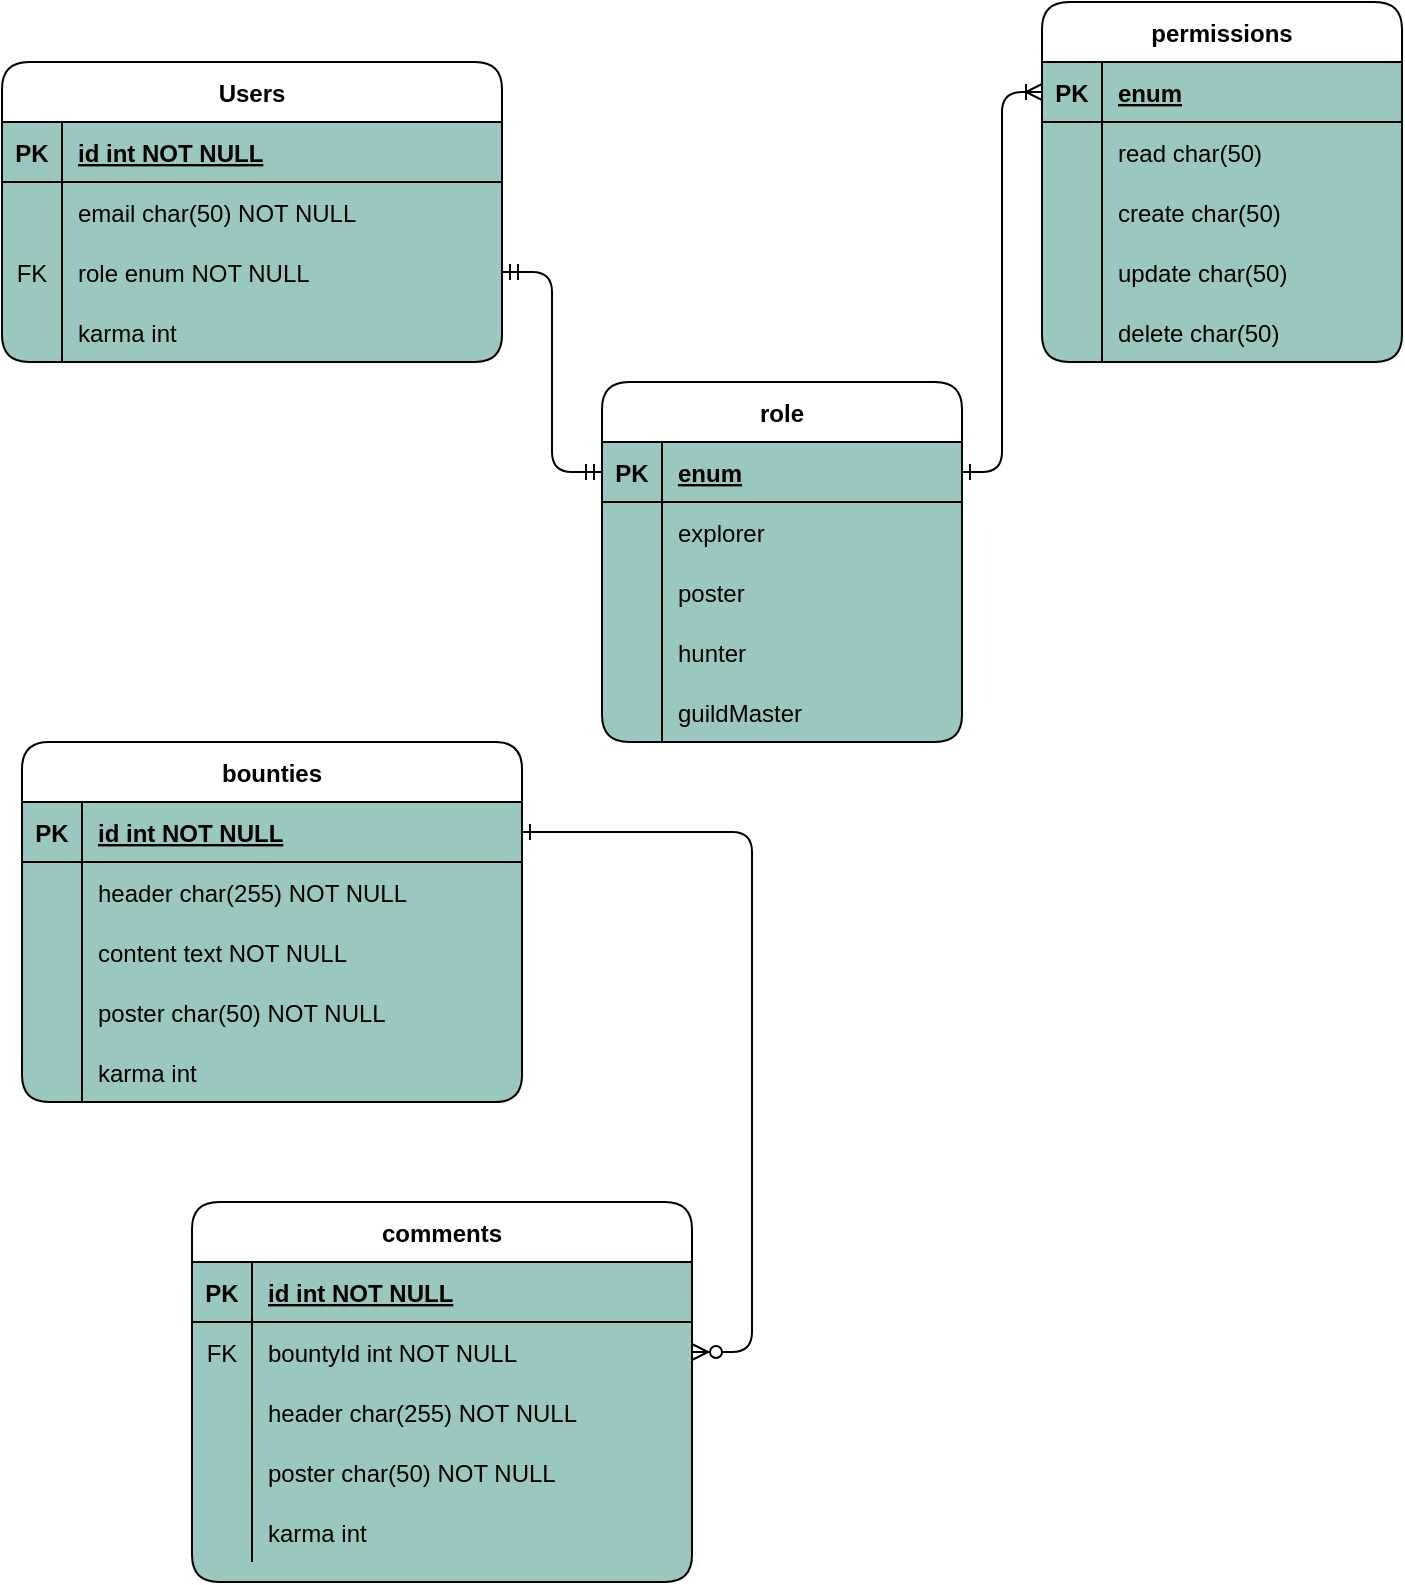 <mxfile version="14.9.8" type="github">
  <diagram id="R2lEEEUBdFMjLlhIrx00" name="Page-1">
    <mxGraphModel dx="1351" dy="877" grid="1" gridSize="10" guides="1" tooltips="1" connect="1" arrows="1" fold="1" page="1" pageScale="1" pageWidth="850" pageHeight="1100" math="0" shadow="0" extFonts="Permanent Marker^https://fonts.googleapis.com/css?family=Permanent+Marker">
      <root>
        <mxCell id="0" />
        <mxCell id="1" parent="0" />
        <mxCell id="C-vyLk0tnHw3VtMMgP7b-12" value="" style="edgeStyle=entityRelationEdgeStyle;endArrow=ERzeroToMany;startArrow=ERone;endFill=1;startFill=0;" parent="1" source="C-vyLk0tnHw3VtMMgP7b-3" target="C-vyLk0tnHw3VtMMgP7b-17" edge="1">
          <mxGeometry width="100" height="100" relative="1" as="geometry">
            <mxPoint x="25" y="430" as="sourcePoint" />
            <mxPoint x="85" y="455" as="targetPoint" />
          </mxGeometry>
        </mxCell>
        <mxCell id="C-vyLk0tnHw3VtMMgP7b-2" value="bounties" style="shape=table;startSize=30;container=1;collapsible=1;childLayout=tableLayout;fixedRows=1;rowLines=0;fontStyle=1;align=center;resizeLast=1;rounded=1;swimlaneFillColor=#9AC7BF;" parent="1" vertex="1">
          <mxGeometry x="90" y="470" width="250" height="180" as="geometry" />
        </mxCell>
        <mxCell id="C-vyLk0tnHw3VtMMgP7b-3" value="" style="shape=partialRectangle;collapsible=0;dropTarget=0;pointerEvents=0;fillColor=none;points=[[0,0.5],[1,0.5]];portConstraint=eastwest;top=0;left=0;right=0;bottom=1;" parent="C-vyLk0tnHw3VtMMgP7b-2" vertex="1">
          <mxGeometry y="30" width="250" height="30" as="geometry" />
        </mxCell>
        <mxCell id="C-vyLk0tnHw3VtMMgP7b-4" value="PK" style="shape=partialRectangle;overflow=hidden;connectable=0;fillColor=none;top=0;left=0;bottom=0;right=0;fontStyle=1;" parent="C-vyLk0tnHw3VtMMgP7b-3" vertex="1">
          <mxGeometry width="30" height="30" as="geometry" />
        </mxCell>
        <mxCell id="C-vyLk0tnHw3VtMMgP7b-5" value="id int NOT NULL " style="shape=partialRectangle;overflow=hidden;connectable=0;fillColor=none;top=0;left=0;bottom=0;right=0;align=left;spacingLeft=6;fontStyle=5;" parent="C-vyLk0tnHw3VtMMgP7b-3" vertex="1">
          <mxGeometry x="30" width="220" height="30" as="geometry" />
        </mxCell>
        <mxCell id="C-vyLk0tnHw3VtMMgP7b-6" value="" style="shape=partialRectangle;collapsible=0;dropTarget=0;pointerEvents=0;fillColor=none;points=[[0,0.5],[1,0.5]];portConstraint=eastwest;top=0;left=0;right=0;bottom=0;" parent="C-vyLk0tnHw3VtMMgP7b-2" vertex="1">
          <mxGeometry y="60" width="250" height="30" as="geometry" />
        </mxCell>
        <mxCell id="C-vyLk0tnHw3VtMMgP7b-7" value="" style="shape=partialRectangle;overflow=hidden;connectable=0;fillColor=none;top=0;left=0;bottom=0;right=0;" parent="C-vyLk0tnHw3VtMMgP7b-6" vertex="1">
          <mxGeometry width="30" height="30" as="geometry" />
        </mxCell>
        <mxCell id="C-vyLk0tnHw3VtMMgP7b-8" value="header char(255) NOT NULL" style="shape=partialRectangle;overflow=hidden;connectable=0;fillColor=none;top=0;left=0;bottom=0;right=0;align=left;spacingLeft=6;" parent="C-vyLk0tnHw3VtMMgP7b-6" vertex="1">
          <mxGeometry x="30" width="220" height="30" as="geometry" />
        </mxCell>
        <mxCell id="C-vyLk0tnHw3VtMMgP7b-9" value="" style="shape=partialRectangle;collapsible=0;dropTarget=0;pointerEvents=0;fillColor=none;points=[[0,0.5],[1,0.5]];portConstraint=eastwest;top=0;left=0;right=0;bottom=0;" parent="C-vyLk0tnHw3VtMMgP7b-2" vertex="1">
          <mxGeometry y="90" width="250" height="30" as="geometry" />
        </mxCell>
        <mxCell id="C-vyLk0tnHw3VtMMgP7b-10" value="" style="shape=partialRectangle;overflow=hidden;connectable=0;fillColor=none;top=0;left=0;bottom=0;right=0;" parent="C-vyLk0tnHw3VtMMgP7b-9" vertex="1">
          <mxGeometry width="30" height="30" as="geometry" />
        </mxCell>
        <mxCell id="C-vyLk0tnHw3VtMMgP7b-11" value="content text NOT NULL" style="shape=partialRectangle;overflow=hidden;connectable=0;fillColor=none;top=0;left=0;bottom=0;right=0;align=left;spacingLeft=6;" parent="C-vyLk0tnHw3VtMMgP7b-9" vertex="1">
          <mxGeometry x="30" width="220" height="30" as="geometry" />
        </mxCell>
        <mxCell id="sAjQlVF26Dp1cjjm421U-132" value="" style="shape=partialRectangle;collapsible=0;dropTarget=0;pointerEvents=0;fillColor=none;top=0;left=0;bottom=0;right=0;points=[[0,0.5],[1,0.5]];portConstraint=eastwest;rounded=1;glass=0;sketch=0;strokeWidth=2;" vertex="1" parent="C-vyLk0tnHw3VtMMgP7b-2">
          <mxGeometry y="120" width="250" height="30" as="geometry" />
        </mxCell>
        <mxCell id="sAjQlVF26Dp1cjjm421U-133" value="" style="shape=partialRectangle;connectable=0;fillColor=none;top=0;left=0;bottom=0;right=0;editable=1;overflow=hidden;" vertex="1" parent="sAjQlVF26Dp1cjjm421U-132">
          <mxGeometry width="30" height="30" as="geometry" />
        </mxCell>
        <mxCell id="sAjQlVF26Dp1cjjm421U-134" value="poster char(50) NOT NULL" style="shape=partialRectangle;connectable=0;fillColor=none;top=0;left=0;bottom=0;right=0;align=left;spacingLeft=6;overflow=hidden;" vertex="1" parent="sAjQlVF26Dp1cjjm421U-132">
          <mxGeometry x="30" width="220" height="30" as="geometry" />
        </mxCell>
        <mxCell id="sAjQlVF26Dp1cjjm421U-135" value="" style="shape=partialRectangle;collapsible=0;dropTarget=0;pointerEvents=0;fillColor=none;top=0;left=0;bottom=0;right=0;points=[[0,0.5],[1,0.5]];portConstraint=eastwest;rounded=1;glass=0;sketch=0;strokeWidth=2;" vertex="1" parent="C-vyLk0tnHw3VtMMgP7b-2">
          <mxGeometry y="150" width="250" height="30" as="geometry" />
        </mxCell>
        <mxCell id="sAjQlVF26Dp1cjjm421U-136" value="" style="shape=partialRectangle;connectable=0;fillColor=none;top=0;left=0;bottom=0;right=0;editable=1;overflow=hidden;" vertex="1" parent="sAjQlVF26Dp1cjjm421U-135">
          <mxGeometry width="30" height="30" as="geometry" />
        </mxCell>
        <mxCell id="sAjQlVF26Dp1cjjm421U-137" value="karma int" style="shape=partialRectangle;connectable=0;fillColor=none;top=0;left=0;bottom=0;right=0;align=left;spacingLeft=6;overflow=hidden;" vertex="1" parent="sAjQlVF26Dp1cjjm421U-135">
          <mxGeometry x="30" width="220" height="30" as="geometry" />
        </mxCell>
        <mxCell id="C-vyLk0tnHw3VtMMgP7b-13" value="comments" style="shape=table;startSize=30;container=1;collapsible=1;childLayout=tableLayout;fixedRows=1;rowLines=0;fontStyle=1;align=center;resizeLast=1;rounded=1;swimlaneFillColor=#9AC7BF;" parent="1" vertex="1">
          <mxGeometry x="175" y="700" width="250" height="190" as="geometry" />
        </mxCell>
        <mxCell id="C-vyLk0tnHw3VtMMgP7b-14" value="" style="shape=partialRectangle;collapsible=0;dropTarget=0;pointerEvents=0;fillColor=none;points=[[0,0.5],[1,0.5]];portConstraint=eastwest;top=0;left=0;right=0;bottom=1;" parent="C-vyLk0tnHw3VtMMgP7b-13" vertex="1">
          <mxGeometry y="30" width="250" height="30" as="geometry" />
        </mxCell>
        <mxCell id="C-vyLk0tnHw3VtMMgP7b-15" value="PK" style="shape=partialRectangle;overflow=hidden;connectable=0;fillColor=none;top=0;left=0;bottom=0;right=0;fontStyle=1;" parent="C-vyLk0tnHw3VtMMgP7b-14" vertex="1">
          <mxGeometry width="30" height="30" as="geometry" />
        </mxCell>
        <mxCell id="C-vyLk0tnHw3VtMMgP7b-16" value="id int NOT NULL " style="shape=partialRectangle;overflow=hidden;connectable=0;fillColor=none;top=0;left=0;bottom=0;right=0;align=left;spacingLeft=6;fontStyle=5;" parent="C-vyLk0tnHw3VtMMgP7b-14" vertex="1">
          <mxGeometry x="30" width="220" height="30" as="geometry" />
        </mxCell>
        <mxCell id="C-vyLk0tnHw3VtMMgP7b-17" value="" style="shape=partialRectangle;collapsible=0;dropTarget=0;pointerEvents=0;fillColor=none;points=[[0,0.5],[1,0.5]];portConstraint=eastwest;top=0;left=0;right=0;bottom=0;" parent="C-vyLk0tnHw3VtMMgP7b-13" vertex="1">
          <mxGeometry y="60" width="250" height="30" as="geometry" />
        </mxCell>
        <mxCell id="C-vyLk0tnHw3VtMMgP7b-18" value="FK" style="shape=partialRectangle;overflow=hidden;connectable=0;fillColor=none;top=0;left=0;bottom=0;right=0;" parent="C-vyLk0tnHw3VtMMgP7b-17" vertex="1">
          <mxGeometry width="30" height="30" as="geometry" />
        </mxCell>
        <mxCell id="C-vyLk0tnHw3VtMMgP7b-19" value="bountyId int NOT NULL" style="shape=partialRectangle;overflow=hidden;connectable=0;fillColor=none;top=0;left=0;bottom=0;right=0;align=left;spacingLeft=6;" parent="C-vyLk0tnHw3VtMMgP7b-17" vertex="1">
          <mxGeometry x="30" width="220" height="30" as="geometry" />
        </mxCell>
        <mxCell id="C-vyLk0tnHw3VtMMgP7b-20" value="" style="shape=partialRectangle;collapsible=0;dropTarget=0;pointerEvents=0;fillColor=none;points=[[0,0.5],[1,0.5]];portConstraint=eastwest;top=0;left=0;right=0;bottom=0;" parent="C-vyLk0tnHw3VtMMgP7b-13" vertex="1">
          <mxGeometry y="90" width="250" height="30" as="geometry" />
        </mxCell>
        <mxCell id="C-vyLk0tnHw3VtMMgP7b-21" value="" style="shape=partialRectangle;overflow=hidden;connectable=0;fillColor=none;top=0;left=0;bottom=0;right=0;" parent="C-vyLk0tnHw3VtMMgP7b-20" vertex="1">
          <mxGeometry width="30" height="30" as="geometry" />
        </mxCell>
        <mxCell id="C-vyLk0tnHw3VtMMgP7b-22" value="header char(255) NOT NULL" style="shape=partialRectangle;overflow=hidden;connectable=0;fillColor=none;top=0;left=0;bottom=0;right=0;align=left;spacingLeft=6;" parent="C-vyLk0tnHw3VtMMgP7b-20" vertex="1">
          <mxGeometry x="30" width="220" height="30" as="geometry" />
        </mxCell>
        <mxCell id="sAjQlVF26Dp1cjjm421U-138" value="" style="shape=partialRectangle;collapsible=0;dropTarget=0;pointerEvents=0;fillColor=none;top=0;left=0;bottom=0;right=0;points=[[0,0.5],[1,0.5]];portConstraint=eastwest;rounded=1;glass=0;sketch=0;strokeWidth=2;" vertex="1" parent="C-vyLk0tnHw3VtMMgP7b-13">
          <mxGeometry y="120" width="250" height="30" as="geometry" />
        </mxCell>
        <mxCell id="sAjQlVF26Dp1cjjm421U-139" value="" style="shape=partialRectangle;connectable=0;fillColor=none;top=0;left=0;bottom=0;right=0;editable=1;overflow=hidden;" vertex="1" parent="sAjQlVF26Dp1cjjm421U-138">
          <mxGeometry width="30" height="30" as="geometry" />
        </mxCell>
        <mxCell id="sAjQlVF26Dp1cjjm421U-140" value="poster char(50) NOT NULL" style="shape=partialRectangle;connectable=0;fillColor=none;top=0;left=0;bottom=0;right=0;align=left;spacingLeft=6;overflow=hidden;" vertex="1" parent="sAjQlVF26Dp1cjjm421U-138">
          <mxGeometry x="30" width="220" height="30" as="geometry" />
        </mxCell>
        <mxCell id="sAjQlVF26Dp1cjjm421U-141" value="" style="shape=partialRectangle;collapsible=0;dropTarget=0;pointerEvents=0;fillColor=none;top=0;left=0;bottom=0;right=0;points=[[0,0.5],[1,0.5]];portConstraint=eastwest;rounded=1;glass=0;sketch=0;strokeWidth=2;" vertex="1" parent="C-vyLk0tnHw3VtMMgP7b-13">
          <mxGeometry y="150" width="250" height="30" as="geometry" />
        </mxCell>
        <mxCell id="sAjQlVF26Dp1cjjm421U-142" value="" style="shape=partialRectangle;connectable=0;fillColor=none;top=0;left=0;bottom=0;right=0;editable=1;overflow=hidden;" vertex="1" parent="sAjQlVF26Dp1cjjm421U-141">
          <mxGeometry width="30" height="30" as="geometry" />
        </mxCell>
        <mxCell id="sAjQlVF26Dp1cjjm421U-143" value="karma int" style="shape=partialRectangle;connectable=0;fillColor=none;top=0;left=0;bottom=0;right=0;align=left;spacingLeft=6;overflow=hidden;" vertex="1" parent="sAjQlVF26Dp1cjjm421U-141">
          <mxGeometry x="30" width="220" height="30" as="geometry" />
        </mxCell>
        <mxCell id="C-vyLk0tnHw3VtMMgP7b-23" value="Users" style="shape=table;startSize=30;container=1;collapsible=1;childLayout=tableLayout;fixedRows=1;rowLines=0;fontStyle=1;align=center;resizeLast=1;rounded=1;swimlaneFillColor=#9AC7BF;" parent="1" vertex="1">
          <mxGeometry x="80" y="130" width="250" height="150" as="geometry" />
        </mxCell>
        <mxCell id="C-vyLk0tnHw3VtMMgP7b-24" value="" style="shape=partialRectangle;collapsible=0;dropTarget=0;pointerEvents=0;fillColor=none;points=[[0,0.5],[1,0.5]];portConstraint=eastwest;top=0;left=0;right=0;bottom=1;" parent="C-vyLk0tnHw3VtMMgP7b-23" vertex="1">
          <mxGeometry y="30" width="250" height="30" as="geometry" />
        </mxCell>
        <mxCell id="C-vyLk0tnHw3VtMMgP7b-25" value="PK" style="shape=partialRectangle;overflow=hidden;connectable=0;fillColor=none;top=0;left=0;bottom=0;right=0;fontStyle=1;" parent="C-vyLk0tnHw3VtMMgP7b-24" vertex="1">
          <mxGeometry width="30" height="30" as="geometry" />
        </mxCell>
        <mxCell id="C-vyLk0tnHw3VtMMgP7b-26" value="id int NOT NULL " style="shape=partialRectangle;overflow=hidden;connectable=0;fillColor=none;top=0;left=0;bottom=0;right=0;align=left;spacingLeft=6;fontStyle=5;" parent="C-vyLk0tnHw3VtMMgP7b-24" vertex="1">
          <mxGeometry x="30" width="220" height="30" as="geometry" />
        </mxCell>
        <mxCell id="C-vyLk0tnHw3VtMMgP7b-27" value="" style="shape=partialRectangle;collapsible=0;dropTarget=0;pointerEvents=0;fillColor=none;points=[[0,0.5],[1,0.5]];portConstraint=eastwest;top=0;left=0;right=0;bottom=0;" parent="C-vyLk0tnHw3VtMMgP7b-23" vertex="1">
          <mxGeometry y="60" width="250" height="30" as="geometry" />
        </mxCell>
        <mxCell id="C-vyLk0tnHw3VtMMgP7b-28" value="" style="shape=partialRectangle;overflow=hidden;connectable=0;fillColor=none;top=0;left=0;bottom=0;right=0;" parent="C-vyLk0tnHw3VtMMgP7b-27" vertex="1">
          <mxGeometry width="30" height="30" as="geometry" />
        </mxCell>
        <mxCell id="C-vyLk0tnHw3VtMMgP7b-29" value="email char(50) NOT NULL" style="shape=partialRectangle;overflow=hidden;connectable=0;fillColor=none;top=0;left=0;bottom=0;right=0;align=left;spacingLeft=6;" parent="C-vyLk0tnHw3VtMMgP7b-27" vertex="1">
          <mxGeometry x="30" width="220" height="30" as="geometry" />
        </mxCell>
        <mxCell id="sAjQlVF26Dp1cjjm421U-56" value="" style="shape=partialRectangle;collapsible=0;dropTarget=0;pointerEvents=0;fillColor=none;top=0;left=0;bottom=0;right=0;points=[[0,0.5],[1,0.5]];portConstraint=eastwest;rounded=1;glass=0;sketch=0;" vertex="1" parent="C-vyLk0tnHw3VtMMgP7b-23">
          <mxGeometry y="90" width="250" height="30" as="geometry" />
        </mxCell>
        <mxCell id="sAjQlVF26Dp1cjjm421U-57" value="FK" style="shape=partialRectangle;connectable=0;fillColor=none;top=0;left=0;bottom=0;right=0;fontStyle=0;overflow=hidden;" vertex="1" parent="sAjQlVF26Dp1cjjm421U-56">
          <mxGeometry width="30" height="30" as="geometry" />
        </mxCell>
        <mxCell id="sAjQlVF26Dp1cjjm421U-58" value="role enum NOT NULL" style="shape=partialRectangle;connectable=0;fillColor=none;top=0;left=0;bottom=0;right=0;align=left;spacingLeft=6;fontStyle=0;overflow=hidden;" vertex="1" parent="sAjQlVF26Dp1cjjm421U-56">
          <mxGeometry x="30" width="220" height="30" as="geometry" />
        </mxCell>
        <mxCell id="sAjQlVF26Dp1cjjm421U-126" value="" style="shape=partialRectangle;collapsible=0;dropTarget=0;pointerEvents=0;fillColor=none;top=0;left=0;bottom=0;right=0;points=[[0,0.5],[1,0.5]];portConstraint=eastwest;rounded=1;glass=0;sketch=0;strokeWidth=2;" vertex="1" parent="C-vyLk0tnHw3VtMMgP7b-23">
          <mxGeometry y="120" width="250" height="30" as="geometry" />
        </mxCell>
        <mxCell id="sAjQlVF26Dp1cjjm421U-127" value="" style="shape=partialRectangle;connectable=0;fillColor=none;top=0;left=0;bottom=0;right=0;editable=1;overflow=hidden;" vertex="1" parent="sAjQlVF26Dp1cjjm421U-126">
          <mxGeometry width="30" height="30" as="geometry" />
        </mxCell>
        <mxCell id="sAjQlVF26Dp1cjjm421U-128" value="karma int" style="shape=partialRectangle;connectable=0;fillColor=none;top=0;left=0;bottom=0;right=0;align=left;spacingLeft=6;overflow=hidden;" vertex="1" parent="sAjQlVF26Dp1cjjm421U-126">
          <mxGeometry x="30" width="220" height="30" as="geometry" />
        </mxCell>
        <mxCell id="sAjQlVF26Dp1cjjm421U-43" value="role" style="shape=table;startSize=30;container=1;collapsible=1;childLayout=tableLayout;fixedRows=1;rowLines=0;fontStyle=1;align=center;resizeLast=1;rounded=1;glass=0;sketch=0;swimlaneFillColor=#9AC7BF;" vertex="1" parent="1">
          <mxGeometry x="380" y="290" width="180" height="180" as="geometry" />
        </mxCell>
        <mxCell id="sAjQlVF26Dp1cjjm421U-44" value="" style="shape=partialRectangle;collapsible=0;dropTarget=0;pointerEvents=0;fillColor=none;top=0;left=0;bottom=1;right=0;points=[[0,0.5],[1,0.5]];portConstraint=eastwest;" vertex="1" parent="sAjQlVF26Dp1cjjm421U-43">
          <mxGeometry y="30" width="180" height="30" as="geometry" />
        </mxCell>
        <mxCell id="sAjQlVF26Dp1cjjm421U-45" value="PK" style="shape=partialRectangle;connectable=0;fillColor=none;top=0;left=0;bottom=0;right=0;fontStyle=1;overflow=hidden;" vertex="1" parent="sAjQlVF26Dp1cjjm421U-44">
          <mxGeometry width="30" height="30" as="geometry" />
        </mxCell>
        <mxCell id="sAjQlVF26Dp1cjjm421U-46" value="enum" style="shape=partialRectangle;connectable=0;fillColor=none;top=0;left=0;bottom=0;right=0;align=left;spacingLeft=6;fontStyle=5;overflow=hidden;" vertex="1" parent="sAjQlVF26Dp1cjjm421U-44">
          <mxGeometry x="30" width="150" height="30" as="geometry" />
        </mxCell>
        <mxCell id="sAjQlVF26Dp1cjjm421U-47" value="" style="shape=partialRectangle;collapsible=0;dropTarget=0;pointerEvents=0;fillColor=none;top=0;left=0;bottom=0;right=0;points=[[0,0.5],[1,0.5]];portConstraint=eastwest;" vertex="1" parent="sAjQlVF26Dp1cjjm421U-43">
          <mxGeometry y="60" width="180" height="30" as="geometry" />
        </mxCell>
        <mxCell id="sAjQlVF26Dp1cjjm421U-48" value="" style="shape=partialRectangle;connectable=0;fillColor=none;top=0;left=0;bottom=0;right=0;editable=1;overflow=hidden;" vertex="1" parent="sAjQlVF26Dp1cjjm421U-47">
          <mxGeometry width="30" height="30" as="geometry" />
        </mxCell>
        <mxCell id="sAjQlVF26Dp1cjjm421U-49" value="explorer" style="shape=partialRectangle;connectable=0;fillColor=none;top=0;left=0;bottom=0;right=0;align=left;spacingLeft=6;overflow=hidden;" vertex="1" parent="sAjQlVF26Dp1cjjm421U-47">
          <mxGeometry x="30" width="150" height="30" as="geometry" />
        </mxCell>
        <mxCell id="sAjQlVF26Dp1cjjm421U-50" value="" style="shape=partialRectangle;collapsible=0;dropTarget=0;pointerEvents=0;fillColor=none;top=0;left=0;bottom=0;right=0;points=[[0,0.5],[1,0.5]];portConstraint=eastwest;" vertex="1" parent="sAjQlVF26Dp1cjjm421U-43">
          <mxGeometry y="90" width="180" height="30" as="geometry" />
        </mxCell>
        <mxCell id="sAjQlVF26Dp1cjjm421U-51" value="" style="shape=partialRectangle;connectable=0;fillColor=none;top=0;left=0;bottom=0;right=0;editable=1;overflow=hidden;" vertex="1" parent="sAjQlVF26Dp1cjjm421U-50">
          <mxGeometry width="30" height="30" as="geometry" />
        </mxCell>
        <mxCell id="sAjQlVF26Dp1cjjm421U-52" value="poster" style="shape=partialRectangle;connectable=0;fillColor=none;top=0;left=0;bottom=0;right=0;align=left;spacingLeft=6;overflow=hidden;" vertex="1" parent="sAjQlVF26Dp1cjjm421U-50">
          <mxGeometry x="30" width="150" height="30" as="geometry" />
        </mxCell>
        <mxCell id="sAjQlVF26Dp1cjjm421U-53" value="" style="shape=partialRectangle;collapsible=0;dropTarget=0;pointerEvents=0;fillColor=none;top=0;left=0;bottom=0;right=0;points=[[0,0.5],[1,0.5]];portConstraint=eastwest;" vertex="1" parent="sAjQlVF26Dp1cjjm421U-43">
          <mxGeometry y="120" width="180" height="30" as="geometry" />
        </mxCell>
        <mxCell id="sAjQlVF26Dp1cjjm421U-54" value="" style="shape=partialRectangle;connectable=0;fillColor=none;top=0;left=0;bottom=0;right=0;editable=1;overflow=hidden;" vertex="1" parent="sAjQlVF26Dp1cjjm421U-53">
          <mxGeometry width="30" height="30" as="geometry" />
        </mxCell>
        <mxCell id="sAjQlVF26Dp1cjjm421U-55" value="hunter" style="shape=partialRectangle;connectable=0;fillColor=none;top=0;left=0;bottom=0;right=0;align=left;spacingLeft=6;overflow=hidden;" vertex="1" parent="sAjQlVF26Dp1cjjm421U-53">
          <mxGeometry x="30" width="150" height="30" as="geometry" />
        </mxCell>
        <mxCell id="sAjQlVF26Dp1cjjm421U-60" value="" style="shape=partialRectangle;collapsible=0;dropTarget=0;pointerEvents=0;fillColor=none;top=0;left=0;bottom=0;right=0;points=[[0,0.5],[1,0.5]];portConstraint=eastwest;rounded=1;glass=0;sketch=0;" vertex="1" parent="sAjQlVF26Dp1cjjm421U-43">
          <mxGeometry y="150" width="180" height="30" as="geometry" />
        </mxCell>
        <mxCell id="sAjQlVF26Dp1cjjm421U-61" value="" style="shape=partialRectangle;connectable=0;fillColor=none;top=0;left=0;bottom=0;right=0;editable=1;overflow=hidden;" vertex="1" parent="sAjQlVF26Dp1cjjm421U-60">
          <mxGeometry width="30" height="30" as="geometry" />
        </mxCell>
        <mxCell id="sAjQlVF26Dp1cjjm421U-62" value="guildMaster" style="shape=partialRectangle;connectable=0;fillColor=none;top=0;left=0;bottom=0;right=0;align=left;spacingLeft=6;overflow=hidden;" vertex="1" parent="sAjQlVF26Dp1cjjm421U-60">
          <mxGeometry x="30" width="150" height="30" as="geometry" />
        </mxCell>
        <mxCell id="sAjQlVF26Dp1cjjm421U-59" style="edgeStyle=orthogonalEdgeStyle;rounded=1;orthogonalLoop=1;jettySize=auto;html=1;exitX=1;exitY=0.5;exitDx=0;exitDy=0;entryX=0;entryY=0.5;entryDx=0;entryDy=0;startArrow=ERmandOne;startFill=0;endArrow=ERmandOne;endFill=0;strokeWidth=1;" edge="1" parent="1" source="sAjQlVF26Dp1cjjm421U-56" target="sAjQlVF26Dp1cjjm421U-44">
          <mxGeometry relative="1" as="geometry" />
        </mxCell>
        <mxCell id="sAjQlVF26Dp1cjjm421U-63" value="permissions" style="shape=table;startSize=30;container=1;collapsible=1;childLayout=tableLayout;fixedRows=1;rowLines=0;fontStyle=1;align=center;resizeLast=1;rounded=1;glass=0;sketch=0;swimlaneFillColor=#9AC7BF;" vertex="1" parent="1">
          <mxGeometry x="600" y="100" width="180" height="180" as="geometry" />
        </mxCell>
        <mxCell id="sAjQlVF26Dp1cjjm421U-64" value="" style="shape=partialRectangle;collapsible=0;dropTarget=0;pointerEvents=0;fillColor=none;top=0;left=0;bottom=1;right=0;points=[[0,0.5],[1,0.5]];portConstraint=eastwest;" vertex="1" parent="sAjQlVF26Dp1cjjm421U-63">
          <mxGeometry y="30" width="180" height="30" as="geometry" />
        </mxCell>
        <mxCell id="sAjQlVF26Dp1cjjm421U-65" value="PK" style="shape=partialRectangle;connectable=0;fillColor=none;top=0;left=0;bottom=0;right=0;fontStyle=1;overflow=hidden;" vertex="1" parent="sAjQlVF26Dp1cjjm421U-64">
          <mxGeometry width="30" height="30" as="geometry" />
        </mxCell>
        <mxCell id="sAjQlVF26Dp1cjjm421U-66" value="enum" style="shape=partialRectangle;connectable=0;fillColor=none;top=0;left=0;bottom=0;right=0;align=left;spacingLeft=6;fontStyle=5;overflow=hidden;" vertex="1" parent="sAjQlVF26Dp1cjjm421U-64">
          <mxGeometry x="30" width="150" height="30" as="geometry" />
        </mxCell>
        <mxCell id="sAjQlVF26Dp1cjjm421U-67" value="" style="shape=partialRectangle;collapsible=0;dropTarget=0;pointerEvents=0;fillColor=none;top=0;left=0;bottom=0;right=0;points=[[0,0.5],[1,0.5]];portConstraint=eastwest;" vertex="1" parent="sAjQlVF26Dp1cjjm421U-63">
          <mxGeometry y="60" width="180" height="30" as="geometry" />
        </mxCell>
        <mxCell id="sAjQlVF26Dp1cjjm421U-68" value="" style="shape=partialRectangle;connectable=0;fillColor=none;top=0;left=0;bottom=0;right=0;editable=1;overflow=hidden;" vertex="1" parent="sAjQlVF26Dp1cjjm421U-67">
          <mxGeometry width="30" height="30" as="geometry" />
        </mxCell>
        <mxCell id="sAjQlVF26Dp1cjjm421U-69" value="read char(50)" style="shape=partialRectangle;connectable=0;fillColor=none;top=0;left=0;bottom=0;right=0;align=left;spacingLeft=6;overflow=hidden;" vertex="1" parent="sAjQlVF26Dp1cjjm421U-67">
          <mxGeometry x="30" width="150" height="30" as="geometry" />
        </mxCell>
        <mxCell id="sAjQlVF26Dp1cjjm421U-70" value="" style="shape=partialRectangle;collapsible=0;dropTarget=0;pointerEvents=0;fillColor=none;top=0;left=0;bottom=0;right=0;points=[[0,0.5],[1,0.5]];portConstraint=eastwest;" vertex="1" parent="sAjQlVF26Dp1cjjm421U-63">
          <mxGeometry y="90" width="180" height="30" as="geometry" />
        </mxCell>
        <mxCell id="sAjQlVF26Dp1cjjm421U-71" value="" style="shape=partialRectangle;connectable=0;fillColor=none;top=0;left=0;bottom=0;right=0;editable=1;overflow=hidden;" vertex="1" parent="sAjQlVF26Dp1cjjm421U-70">
          <mxGeometry width="30" height="30" as="geometry" />
        </mxCell>
        <mxCell id="sAjQlVF26Dp1cjjm421U-72" value="create char(50)" style="shape=partialRectangle;connectable=0;fillColor=none;top=0;left=0;bottom=0;right=0;align=left;spacingLeft=6;overflow=hidden;" vertex="1" parent="sAjQlVF26Dp1cjjm421U-70">
          <mxGeometry x="30" width="150" height="30" as="geometry" />
        </mxCell>
        <mxCell id="sAjQlVF26Dp1cjjm421U-73" value="" style="shape=partialRectangle;collapsible=0;dropTarget=0;pointerEvents=0;fillColor=none;top=0;left=0;bottom=0;right=0;points=[[0,0.5],[1,0.5]];portConstraint=eastwest;" vertex="1" parent="sAjQlVF26Dp1cjjm421U-63">
          <mxGeometry y="120" width="180" height="30" as="geometry" />
        </mxCell>
        <mxCell id="sAjQlVF26Dp1cjjm421U-74" value="" style="shape=partialRectangle;connectable=0;fillColor=none;top=0;left=0;bottom=0;right=0;editable=1;overflow=hidden;" vertex="1" parent="sAjQlVF26Dp1cjjm421U-73">
          <mxGeometry width="30" height="30" as="geometry" />
        </mxCell>
        <mxCell id="sAjQlVF26Dp1cjjm421U-75" value="update char(50)" style="shape=partialRectangle;connectable=0;fillColor=none;top=0;left=0;bottom=0;right=0;align=left;spacingLeft=6;overflow=hidden;" vertex="1" parent="sAjQlVF26Dp1cjjm421U-73">
          <mxGeometry x="30" width="150" height="30" as="geometry" />
        </mxCell>
        <mxCell id="sAjQlVF26Dp1cjjm421U-76" value="" style="shape=partialRectangle;collapsible=0;dropTarget=0;pointerEvents=0;fillColor=none;top=0;left=0;bottom=0;right=0;points=[[0,0.5],[1,0.5]];portConstraint=eastwest;rounded=1;glass=0;sketch=0;" vertex="1" parent="sAjQlVF26Dp1cjjm421U-63">
          <mxGeometry y="150" width="180" height="30" as="geometry" />
        </mxCell>
        <mxCell id="sAjQlVF26Dp1cjjm421U-77" value="" style="shape=partialRectangle;connectable=0;fillColor=none;top=0;left=0;bottom=0;right=0;editable=1;overflow=hidden;" vertex="1" parent="sAjQlVF26Dp1cjjm421U-76">
          <mxGeometry width="30" height="30" as="geometry" />
        </mxCell>
        <mxCell id="sAjQlVF26Dp1cjjm421U-78" value="delete char(50)" style="shape=partialRectangle;connectable=0;fillColor=none;top=0;left=0;bottom=0;right=0;align=left;spacingLeft=6;overflow=hidden;" vertex="1" parent="sAjQlVF26Dp1cjjm421U-76">
          <mxGeometry x="30" width="150" height="30" as="geometry" />
        </mxCell>
        <mxCell id="sAjQlVF26Dp1cjjm421U-125" style="edgeStyle=orthogonalEdgeStyle;rounded=1;orthogonalLoop=1;jettySize=auto;html=1;exitX=1;exitY=0.5;exitDx=0;exitDy=0;startArrow=ERone;startFill=0;endArrow=ERoneToMany;endFill=0;strokeWidth=1;" edge="1" parent="1" source="sAjQlVF26Dp1cjjm421U-44" target="sAjQlVF26Dp1cjjm421U-64">
          <mxGeometry relative="1" as="geometry" />
        </mxCell>
      </root>
    </mxGraphModel>
  </diagram>
</mxfile>
